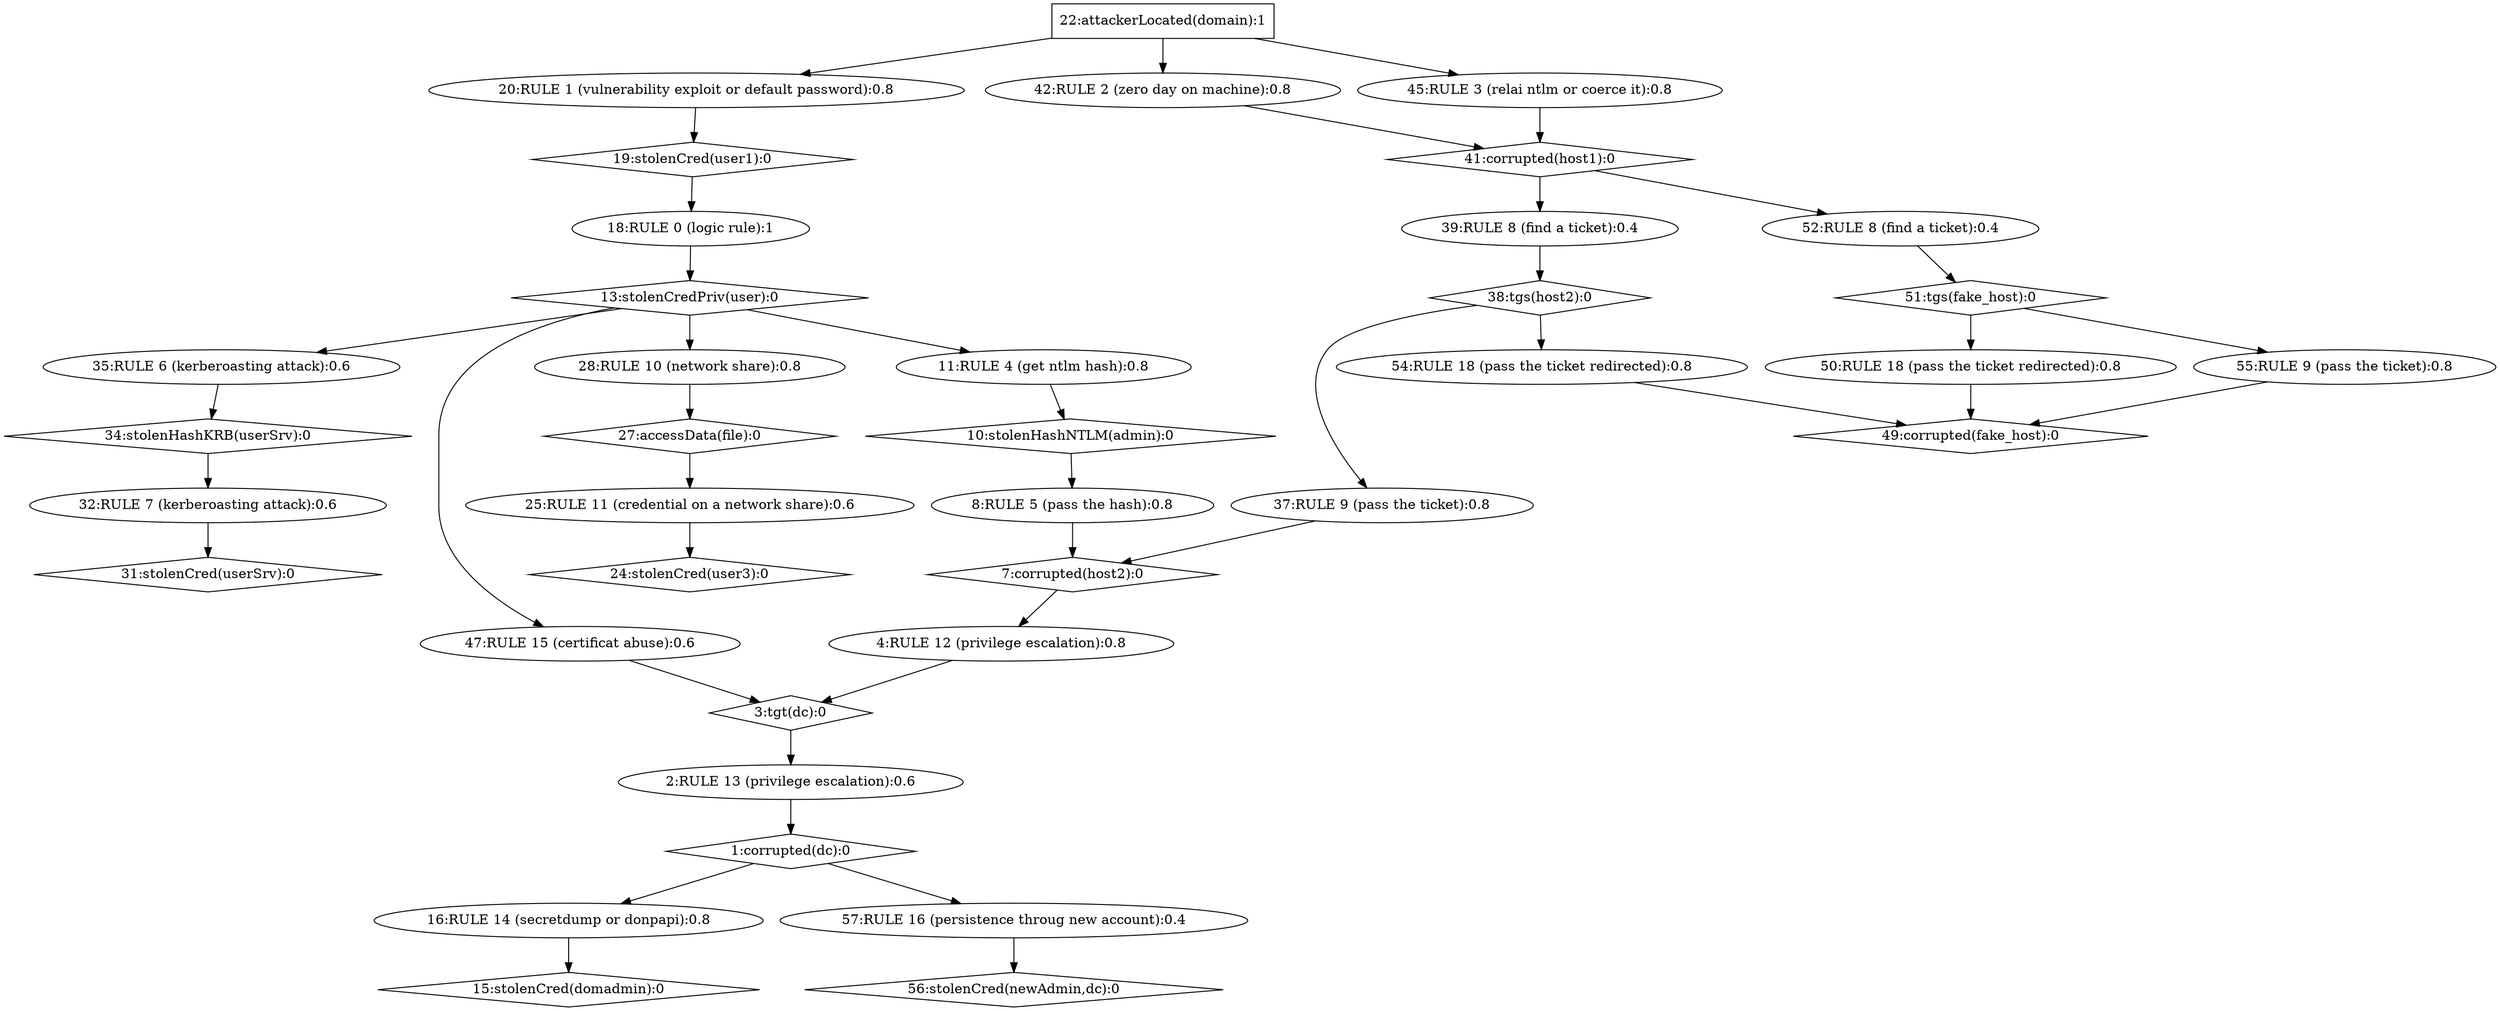 strict digraph G {
  1 [ label="1:corrupted(dc):0" shape="diamond" CVE="null" ];
  2 [ label="2:RULE 13 (privilege escalation):0.6" shape="ellipse" CVE="null" ];
  3 [ label="3:tgt(dc):0" shape="diamond" CVE="null" ];
  4 [ label="4:RULE 12 (privilege escalation):0.8" shape="ellipse" CVE="cve" ];
  5 [ label="7:corrupted(host2):0" shape="diamond" CVE="null" ];
  6 [ label="8:RULE 5 (pass the hash):0.8" shape="ellipse" CVE="cve" ];
  7 [ label="10:stolenHashNTLM(admin):0" shape="diamond" CVE="null" ];
  8 [ label="11:RULE 4 (get ntlm hash):0.8" shape="ellipse" CVE="cve" ];
  9 [ label="13:stolenCredPriv(user):0" shape="diamond" CVE="null" ];
  10 [ label="15:stolenCred(domadmin):0" shape="diamond" CVE="null" ];
  11 [ label="16:RULE 14 (secretdump or donpapi):0.8" shape="ellipse" CVE="domadmin" ];
  12 [ label="18:RULE 0 (logic rule):1" shape="ellipse" CVE="null" ];
  13 [ label="19:stolenCred(user1):0" shape="diamond" CVE="null" ];
  14 [ label="20:RULE 1 (vulnerability exploit or default password):0.8" shape="ellipse" CVE="bad_password" ];
  15 [ label="22:attackerLocated(domain):1" shape="box" CVE="null" ];
  16 [ label="24:stolenCred(user3):0" shape="diamond" CVE="null" ];
  17 [ label="25:RULE 11 (credential on a network share):0.6" shape="ellipse" CVE="user3" ];
  18 [ label="27:accessData(file):0" shape="diamond" CVE="null" ];
  19 [ label="28:RULE 10 (network share):0.8" shape="ellipse" CVE="user" ];
  20 [ label="31:stolenCred(userSrv):0" shape="diamond" CVE="null" ];
  21 [ label="32:RULE 7 (kerberoasting attack):0.6" shape="ellipse" CVE="cve" ];
  22 [ label="34:stolenHashKRB(userSrv):0" shape="diamond" CVE="null" ];
  23 [ label="35:RULE 6 (kerberoasting attack):0.6" shape="ellipse" CVE="cve" ];
  24 [ label="37:RULE 9 (pass the ticket):0.8" shape="ellipse" CVE="null" ];
  25 [ label="38:tgs(host2):0" shape="diamond" CVE="null" ];
  26 [ label="39:RULE 8 (find a ticket):0.4" shape="ellipse" CVE="host2" ];
  27 [ label="41:corrupted(host1):0" shape="diamond" CVE="null" ];
  28 [ label="42:RULE 2 (zero day on machine):0.8" shape="ellipse" CVE="cve" ];
  29 [ label="45:RULE 3 (relai ntlm or coerce it):0.8" shape="ellipse" CVE="ntlm_bot" ];
  30 [ label="47:RULE 15 (certificat abuse):0.6" shape="ellipse" CVE="cve" ];
  31 [ label="49:corrupted(fake_host):0" shape="diamond" CVE="null" ];
  32 [ label="50:RULE 18 (pass the ticket redirected):0.8" shape="ellipse" CVE="null" ];
  33 [ label="51:tgs(fake_host):0" shape="diamond" CVE="null" ];
  34 [ label="52:RULE 8 (find a ticket):0.4" shape="ellipse" CVE="fake_host" ];
  35 [ label="54:RULE 18 (pass the ticket redirected):0.8" shape="ellipse" CVE="null" ];
  36 [ label="55:RULE 9 (pass the ticket):0.8" shape="ellipse" CVE="null" ];
  37 [ label="56:stolenCred(newAdmin,dc):0" shape="diamond" CVE="null" ];
  38 [ label="57:RULE 16 (persistence throug new account):0.4" shape="ellipse" CVE="cve" ];
  1 -> 11 [ color="black" ];
  11 -> 10 [ color="black" ];
  15 -> 14 [ color="black" ];
  14 -> 13 [ color="black" ];
  13 -> 12 [ color="black" ];
  12 -> 9 [ color="black" ];
  9 -> 19 [ color="black" ];
  19 -> 18 [ color="black" ];
  18 -> 17 [ color="black" ];
  17 -> 16 [ color="black" ];
  9 -> 23 [ color="black" ];
  23 -> 22 [ color="black" ];
  22 -> 21 [ color="black" ];
  21 -> 20 [ color="black" ];
  9 -> 8 [ color="black" ];
  8 -> 7 [ color="black" ];
  7 -> 6 [ color="black" ];
  6 -> 5 [ color="black" ];
  15 -> 28 [ color="black" ];
  28 -> 27 [ color="black" ];
  15 -> 29 [ color="black" ];
  29 -> 27 [ color="black" ];
  27 -> 26 [ color="black" ];
  26 -> 25 [ color="black" ];
  25 -> 24 [ color="black" ];
  24 -> 5 [ color="black" ];
  5 -> 4 [ color="black" ];
  4 -> 3 [ color="black" ];
  9 -> 30 [ color="black" ];
  30 -> 3 [ color="black" ];
  3 -> 2 [ color="black" ];
  2 -> 1 [ color="black" ];
  27 -> 34 [ color="black" ];
  34 -> 33 [ color="black" ];
  33 -> 32 [ color="black" ];
  32 -> 31 [ color="black" ];
  25 -> 35 [ color="black" ];
  35 -> 31 [ color="black" ];
  33 -> 36 [ color="black" ];
  36 -> 31 [ color="black" ];
  1 -> 38 [ color="black" ];
  38 -> 37 [ color="black" ];
}
